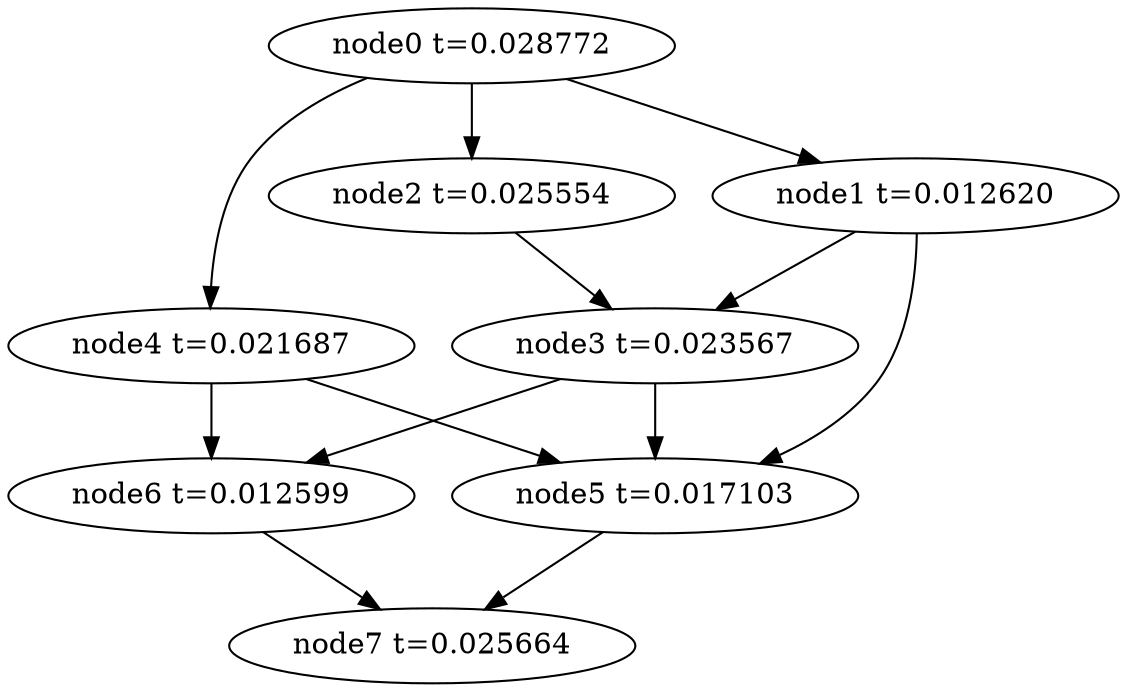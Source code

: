 digraph g{
	node7[label="node7 t=0.025664"]
	node6 -> node7
	node6[label="node6 t=0.012599"];
	node5 -> node7
	node5[label="node5 t=0.017103"];
	node4 -> node6
	node4 -> node5
	node4[label="node4 t=0.021687"];
	node3 -> node6
	node3 -> node5
	node3[label="node3 t=0.023567"];
	node2 -> node3
	node2[label="node2 t=0.025554"];
	node1 -> node5
	node1 -> node3
	node1[label="node1 t=0.012620"];
	node0 -> node4
	node0 -> node2
	node0 -> node1
	node0[label="node0 t=0.028772"];
}
